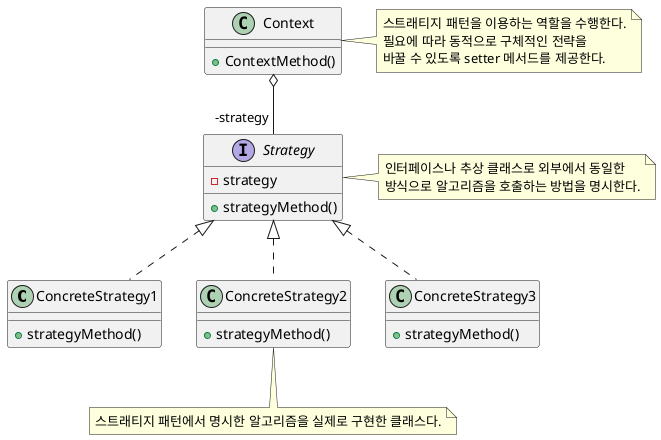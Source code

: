 @startuml
'https://plantuml.com/class-diagram

class ConcreteStrategy1 {
+strategyMethod()
}
class ConcreteStrategy2 {
+strategyMethod()
}
class ConcreteStrategy3 {
+strategyMethod()
}

interface Strategy {
-strategy
+strategyMethod()
}
note right of Strategy
    인터페이스나 추상 클래스로 외부에서 동일한
    방식으로 알고리즘을 호출하는 방법을 명시한다.
end note

Strategy <|.. ConcreteStrategy1
Strategy <|.. ConcreteStrategy2
Strategy <|.. ConcreteStrategy3

class Context {
+ContextMethod()
}

Context o-- "-strategy" Strategy

note right of Context
    스트래티지 패턴을 이용하는 역할을 수행한다.
    필요에 따라 동적으로 구체적인 전략을
    바꿀 수 있도록 setter 메서드를 제공한다.
end note

note bottom of ConcreteStrategy2
    스트래티지 패턴에서 명시한 알고리즘을 실제로 구현한 클래스다.
end note

@enduml